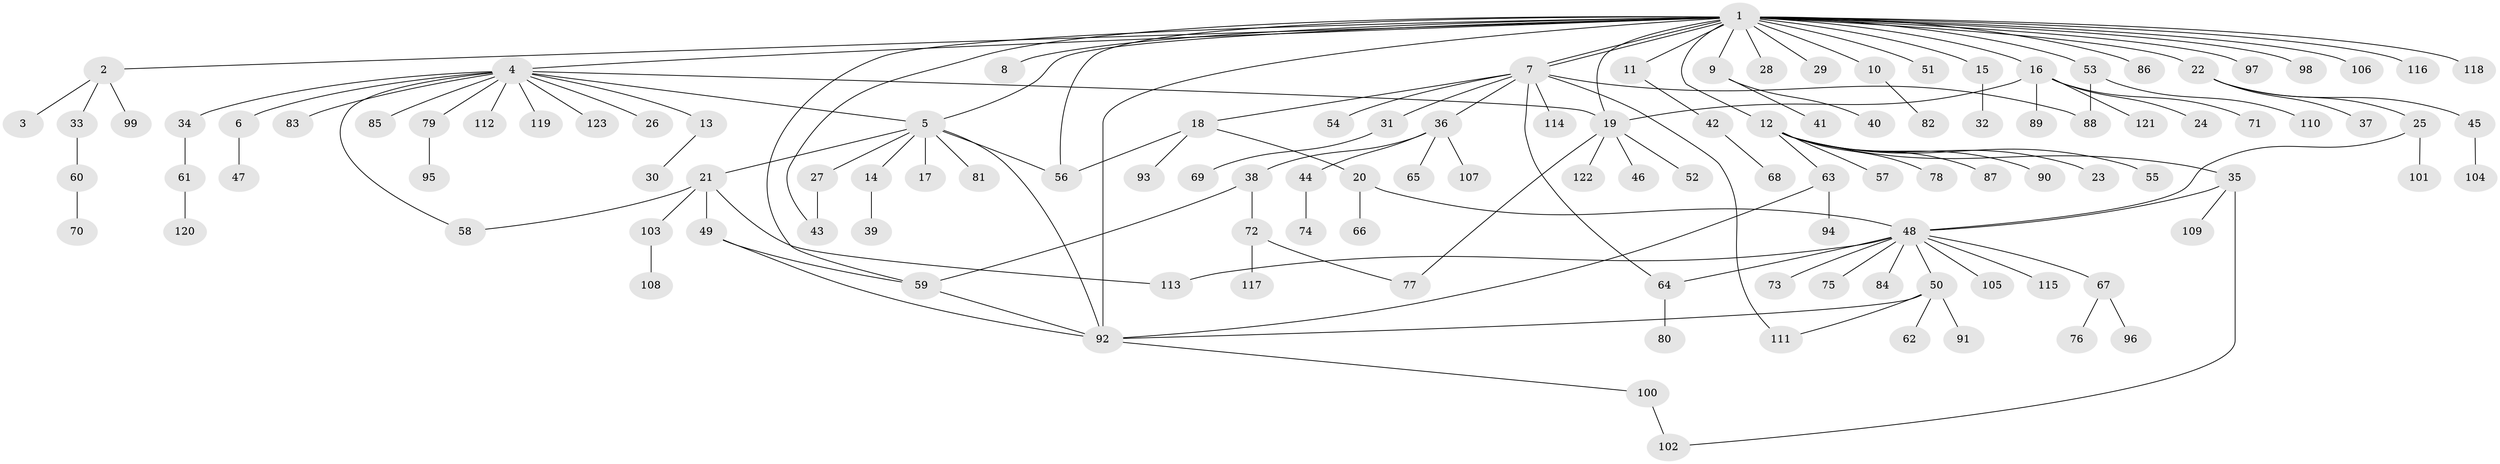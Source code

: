 // coarse degree distribution, {27: 0.010752688172043012, 3: 0.07526881720430108, 14: 0.021505376344086023, 9: 0.010752688172043012, 2: 0.17204301075268819, 13: 0.010752688172043012, 1: 0.6236559139784946, 8: 0.010752688172043012, 5: 0.03225806451612903, 6: 0.010752688172043012, 7: 0.010752688172043012, 4: 0.010752688172043012}
// Generated by graph-tools (version 1.1) at 2025/41/03/06/25 10:41:51]
// undirected, 123 vertices, 145 edges
graph export_dot {
graph [start="1"]
  node [color=gray90,style=filled];
  1;
  2;
  3;
  4;
  5;
  6;
  7;
  8;
  9;
  10;
  11;
  12;
  13;
  14;
  15;
  16;
  17;
  18;
  19;
  20;
  21;
  22;
  23;
  24;
  25;
  26;
  27;
  28;
  29;
  30;
  31;
  32;
  33;
  34;
  35;
  36;
  37;
  38;
  39;
  40;
  41;
  42;
  43;
  44;
  45;
  46;
  47;
  48;
  49;
  50;
  51;
  52;
  53;
  54;
  55;
  56;
  57;
  58;
  59;
  60;
  61;
  62;
  63;
  64;
  65;
  66;
  67;
  68;
  69;
  70;
  71;
  72;
  73;
  74;
  75;
  76;
  77;
  78;
  79;
  80;
  81;
  82;
  83;
  84;
  85;
  86;
  87;
  88;
  89;
  90;
  91;
  92;
  93;
  94;
  95;
  96;
  97;
  98;
  99;
  100;
  101;
  102;
  103;
  104;
  105;
  106;
  107;
  108;
  109;
  110;
  111;
  112;
  113;
  114;
  115;
  116;
  117;
  118;
  119;
  120;
  121;
  122;
  123;
  1 -- 2;
  1 -- 4;
  1 -- 5;
  1 -- 7;
  1 -- 7;
  1 -- 8;
  1 -- 9;
  1 -- 10;
  1 -- 11;
  1 -- 12;
  1 -- 15;
  1 -- 16;
  1 -- 19;
  1 -- 22;
  1 -- 28;
  1 -- 29;
  1 -- 43;
  1 -- 51;
  1 -- 53;
  1 -- 56;
  1 -- 59;
  1 -- 86;
  1 -- 92;
  1 -- 97;
  1 -- 98;
  1 -- 106;
  1 -- 116;
  1 -- 118;
  2 -- 3;
  2 -- 33;
  2 -- 99;
  4 -- 5;
  4 -- 6;
  4 -- 13;
  4 -- 19;
  4 -- 26;
  4 -- 34;
  4 -- 58;
  4 -- 79;
  4 -- 83;
  4 -- 85;
  4 -- 112;
  4 -- 119;
  4 -- 123;
  5 -- 14;
  5 -- 17;
  5 -- 21;
  5 -- 27;
  5 -- 56;
  5 -- 81;
  5 -- 92;
  6 -- 47;
  7 -- 18;
  7 -- 31;
  7 -- 36;
  7 -- 54;
  7 -- 64;
  7 -- 88;
  7 -- 111;
  7 -- 114;
  9 -- 40;
  9 -- 41;
  10 -- 82;
  11 -- 42;
  12 -- 23;
  12 -- 35;
  12 -- 55;
  12 -- 57;
  12 -- 63;
  12 -- 78;
  12 -- 87;
  12 -- 90;
  13 -- 30;
  14 -- 39;
  15 -- 32;
  16 -- 19;
  16 -- 24;
  16 -- 71;
  16 -- 89;
  16 -- 121;
  18 -- 20;
  18 -- 56;
  18 -- 93;
  19 -- 46;
  19 -- 52;
  19 -- 77;
  19 -- 122;
  20 -- 48;
  20 -- 66;
  21 -- 49;
  21 -- 58;
  21 -- 103;
  21 -- 113;
  22 -- 25;
  22 -- 37;
  22 -- 45;
  25 -- 48;
  25 -- 101;
  27 -- 43;
  31 -- 69;
  33 -- 60;
  34 -- 61;
  35 -- 48;
  35 -- 102;
  35 -- 109;
  36 -- 38;
  36 -- 44;
  36 -- 65;
  36 -- 107;
  38 -- 59;
  38 -- 72;
  42 -- 68;
  44 -- 74;
  45 -- 104;
  48 -- 50;
  48 -- 64;
  48 -- 67;
  48 -- 73;
  48 -- 75;
  48 -- 84;
  48 -- 105;
  48 -- 113;
  48 -- 115;
  49 -- 59;
  49 -- 92;
  50 -- 62;
  50 -- 91;
  50 -- 92;
  50 -- 111;
  53 -- 88;
  53 -- 110;
  59 -- 92;
  60 -- 70;
  61 -- 120;
  63 -- 92;
  63 -- 94;
  64 -- 80;
  67 -- 76;
  67 -- 96;
  72 -- 77;
  72 -- 117;
  79 -- 95;
  92 -- 100;
  100 -- 102;
  103 -- 108;
}
